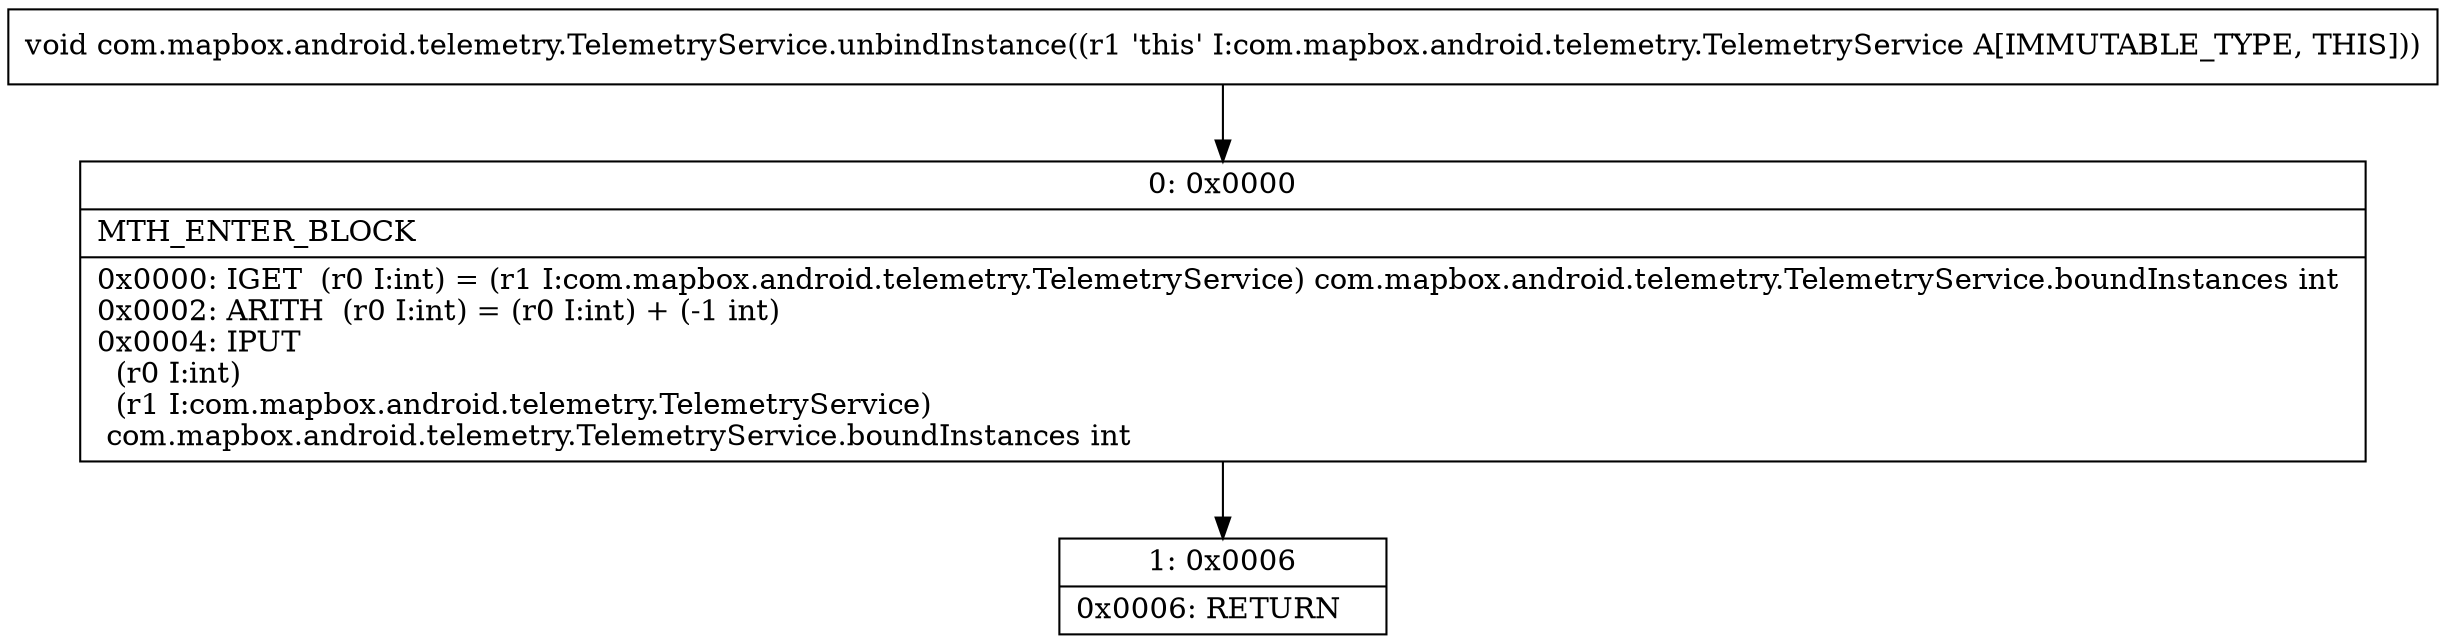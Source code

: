 digraph "CFG forcom.mapbox.android.telemetry.TelemetryService.unbindInstance()V" {
Node_0 [shape=record,label="{0\:\ 0x0000|MTH_ENTER_BLOCK\l|0x0000: IGET  (r0 I:int) = (r1 I:com.mapbox.android.telemetry.TelemetryService) com.mapbox.android.telemetry.TelemetryService.boundInstances int \l0x0002: ARITH  (r0 I:int) = (r0 I:int) + (\-1 int) \l0x0004: IPUT  \l  (r0 I:int)\l  (r1 I:com.mapbox.android.telemetry.TelemetryService)\l com.mapbox.android.telemetry.TelemetryService.boundInstances int \l}"];
Node_1 [shape=record,label="{1\:\ 0x0006|0x0006: RETURN   \l}"];
MethodNode[shape=record,label="{void com.mapbox.android.telemetry.TelemetryService.unbindInstance((r1 'this' I:com.mapbox.android.telemetry.TelemetryService A[IMMUTABLE_TYPE, THIS])) }"];
MethodNode -> Node_0;
Node_0 -> Node_1;
}

